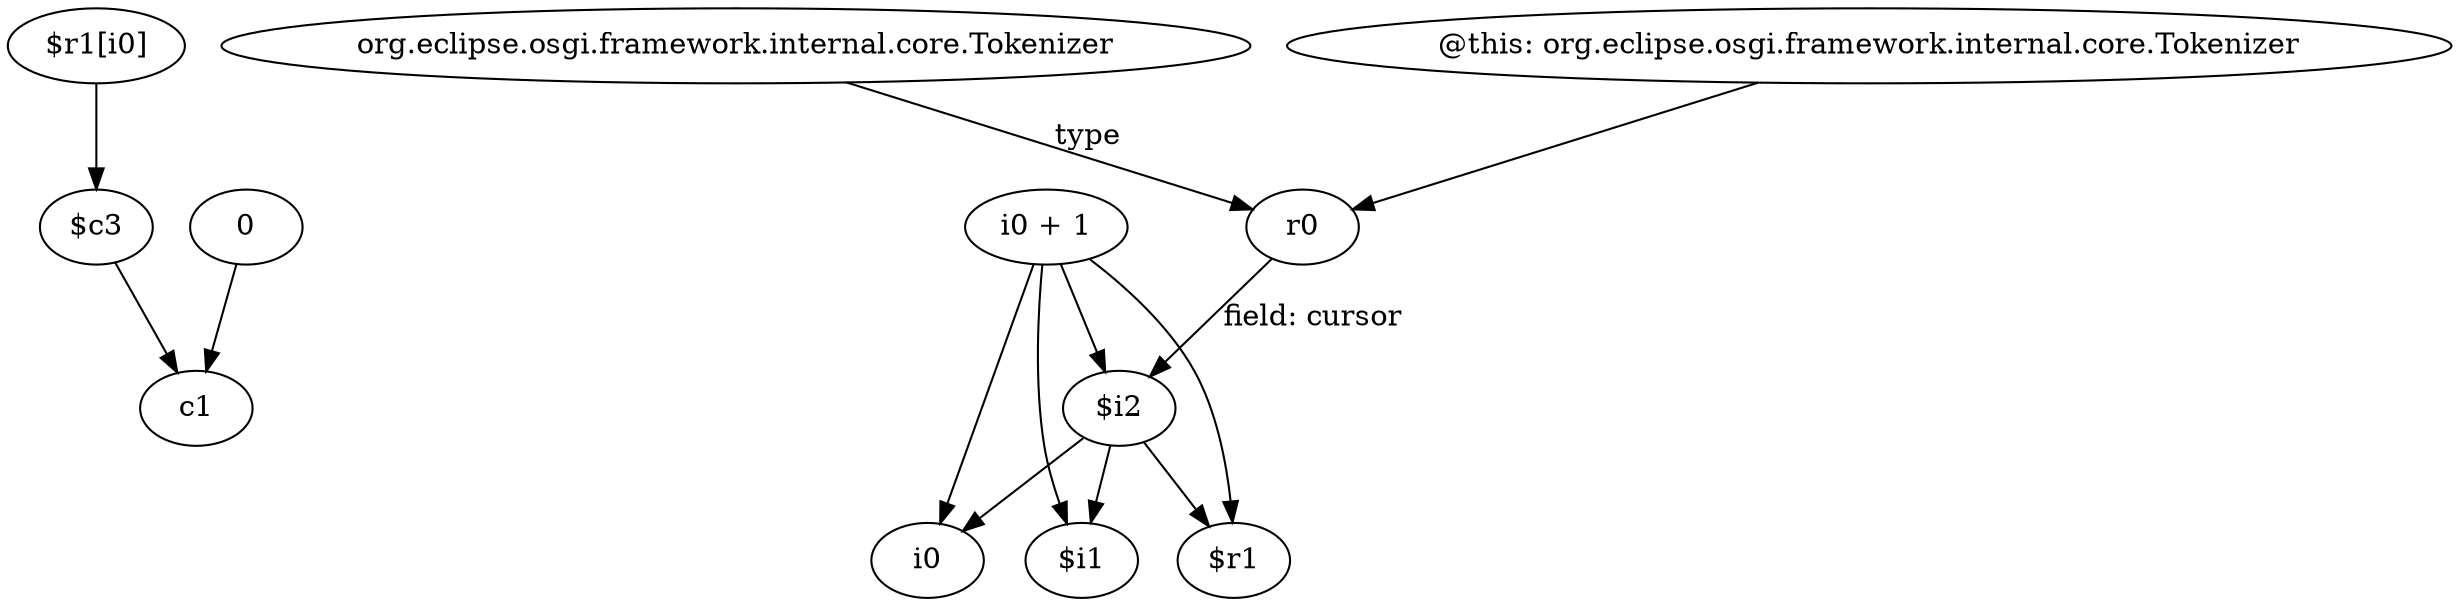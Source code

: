 digraph g {
0[label="$r1[i0]"]
1[label="$c3"]
0->1[label=""]
2[label="$i2"]
3[label="i0"]
2->3[label=""]
4[label="i0 + 1"]
5[label="$r1"]
4->5[label=""]
2->5[label=""]
4->3[label=""]
6[label="r0"]
6->2[label="field: cursor"]
7[label="c1"]
1->7[label=""]
8[label="org.eclipse.osgi.framework.internal.core.Tokenizer"]
8->6[label="type"]
9[label="0"]
9->7[label=""]
4->2[label=""]
10[label="$i1"]
4->10[label=""]
2->10[label=""]
11[label="@this: org.eclipse.osgi.framework.internal.core.Tokenizer"]
11->6[label=""]
}